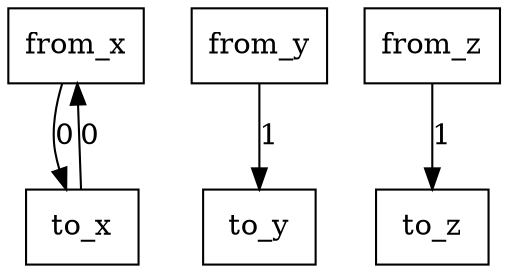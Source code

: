 digraph {
    graph [rankdir=TB
          ,bgcolor=transparent];
    node [shape=box
         ,fillcolor=white
         ,style=filled];
    0 [label=<from_x>];
    1 [label=<from_y>];
    2 [label=<from_z>];
    3 [label=<to_x>];
    4 [label=<to_y>];
    5 [label=<to_z>];
    0 -> 3 [label=0];
    1 -> 4 [label=1];
    2 -> 5 [label=1];
    3 -> 0 [label=0];
}